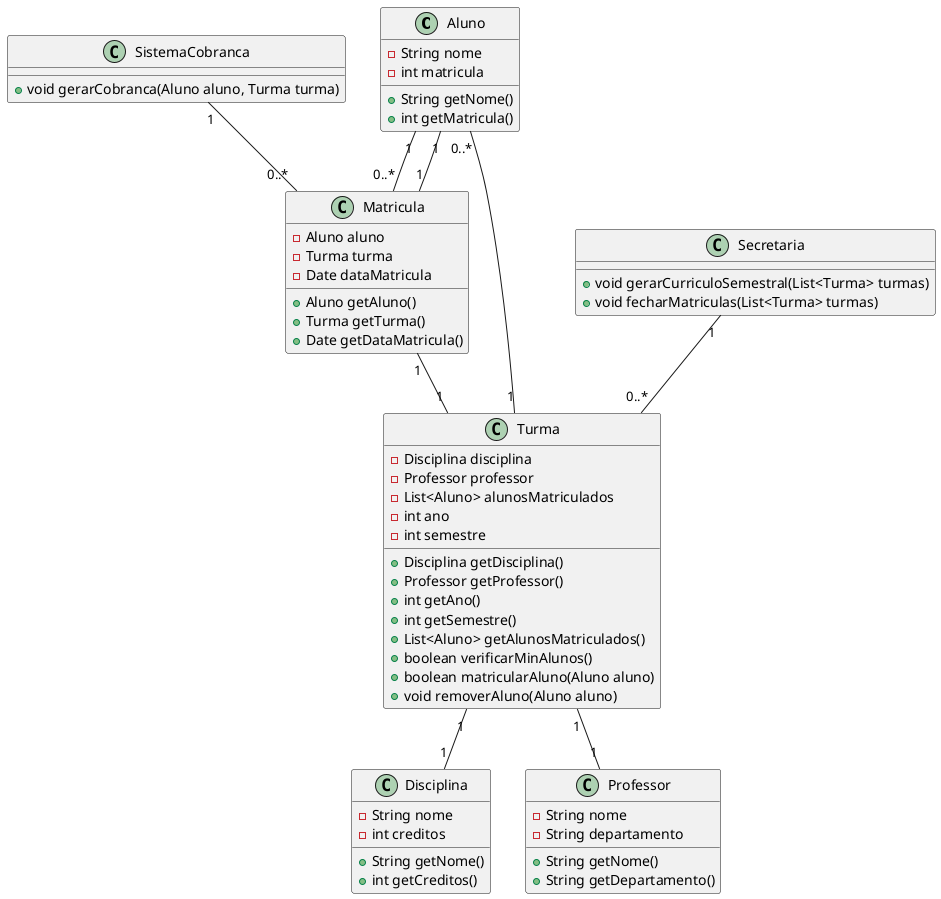 @startuml

class Aluno {
    - String nome
    - int matricula
    + String getNome()
    + int getMatricula()
}

class Disciplina {
    - String nome
    - int creditos
    + String getNome()
    + int getCreditos()
}

class Matricula {
    - Aluno aluno
    - Turma turma
    - Date dataMatricula
    + Aluno getAluno()
    + Turma getTurma()
    + Date getDataMatricula()
}

class Professor {
    - String nome
    - String departamento
    + String getNome()
    + String getDepartamento()
}

class Secretaria {
    + void gerarCurriculoSemestral(List<Turma> turmas)
    + void fecharMatriculas(List<Turma> turmas)
}

class SistemaCobranca {
    + void gerarCobranca(Aluno aluno, Turma turma)
}

class Turma {
    - Disciplina disciplina
    - Professor professor
    - List<Aluno> alunosMatriculados
    - int ano
    - int semestre
    + Disciplina getDisciplina()
    + Professor getProfessor()
    + int getAno()
    + int getSemestre()
    + List<Aluno> getAlunosMatriculados()
    + boolean verificarMinAlunos()
    + boolean matricularAluno(Aluno aluno)
    + void removerAluno(Aluno aluno)
}

Aluno "1" -- "0..*" Matricula 
Matricula "1" -- "1" Aluno 
Matricula "1" -- "1" Turma
Turma "1" -- "0..*" Aluno 
Turma "1" -- "1" Disciplina 
Turma "1" -- "1" Professor
Secretaria "1" -- "0..*" Turma 
SistemaCobranca "1" -- "0..*" Matricula 

@enduml
